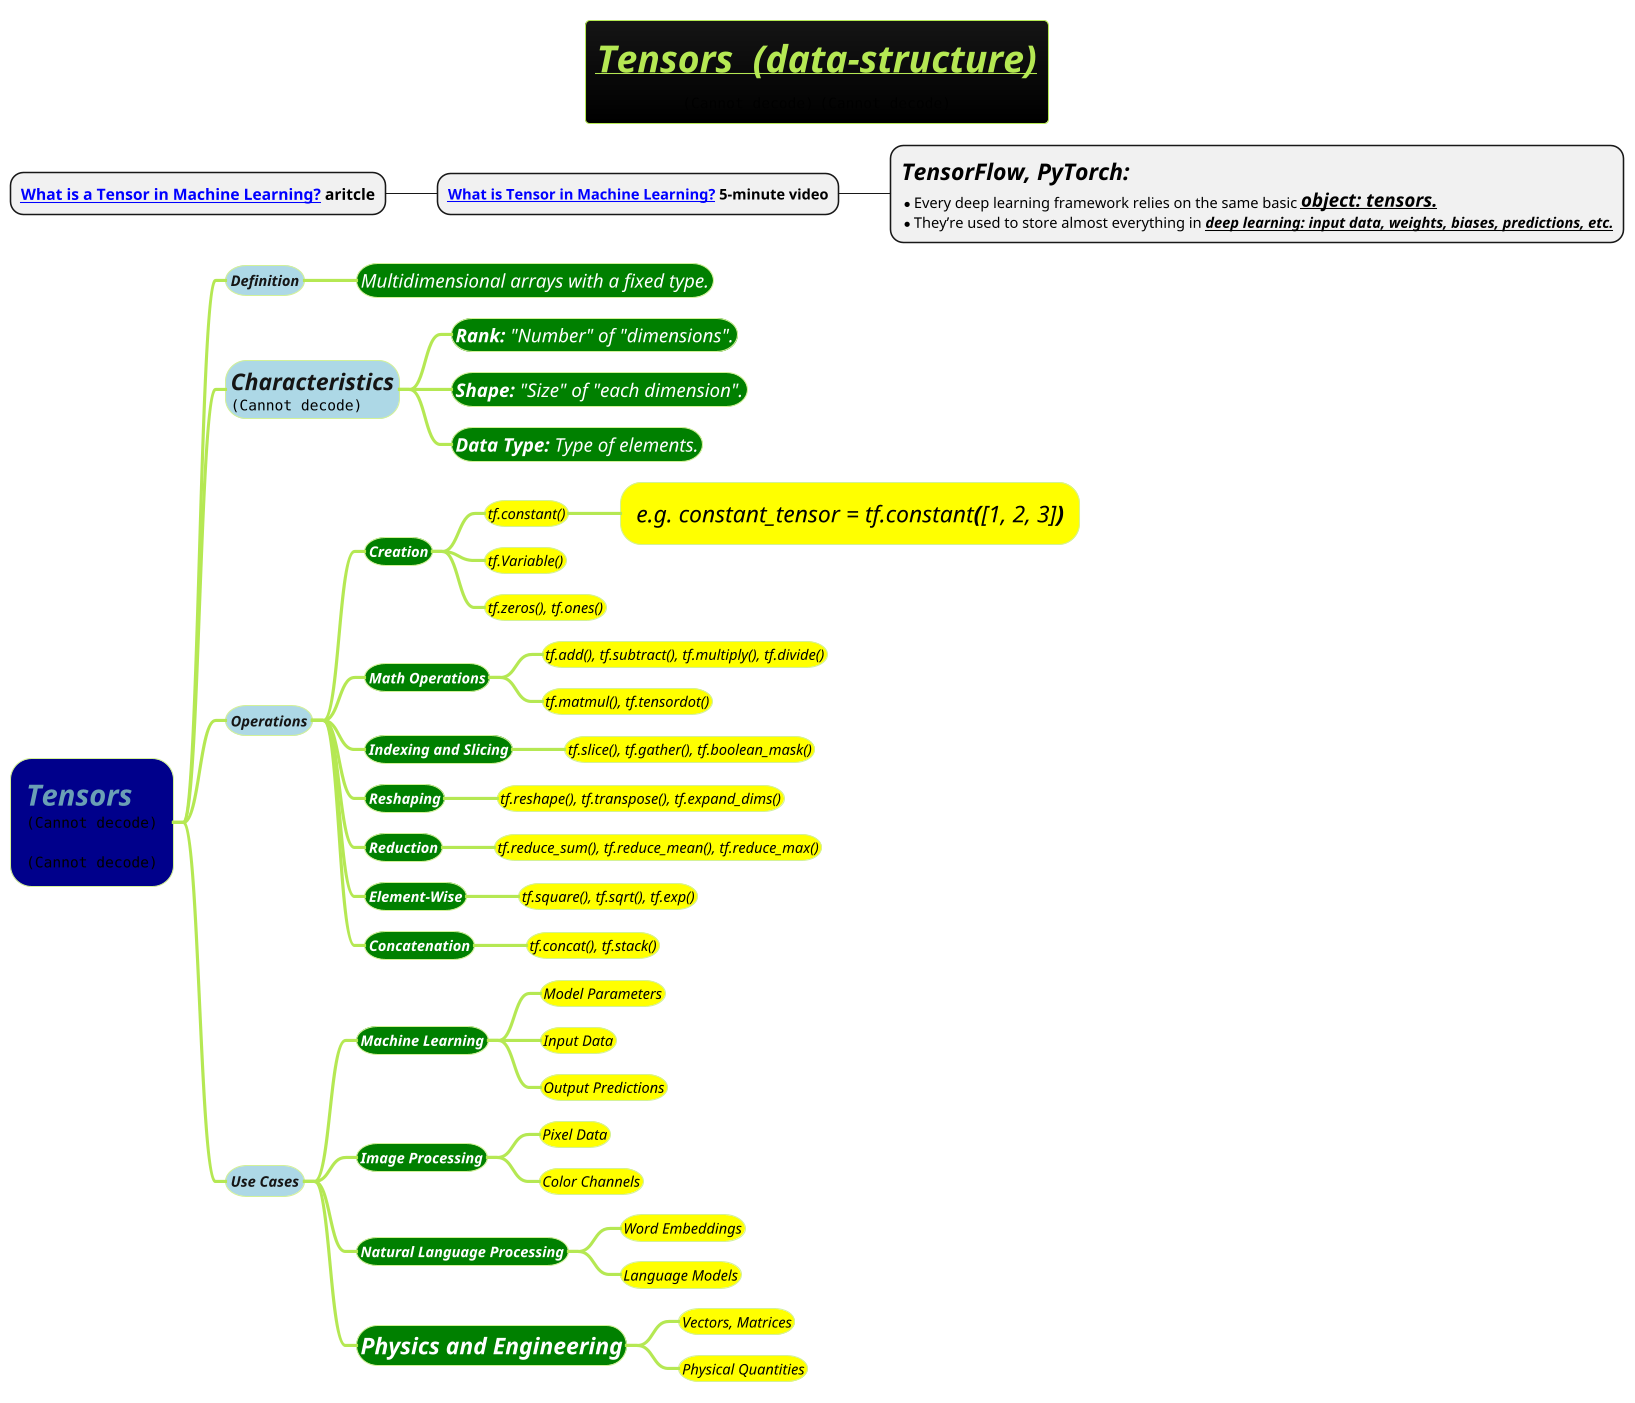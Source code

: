 @startmindmap
title =<i><b><u>Tensors  (data-structure)\n<img:images/img_3.png> <img:images/img_2.png>

* <size:15><b>[[https://towardsdatascience.com/what-is-a-tensor-in-deep-learning-6dedd95d6507 What is a Tensor in Machine Learning?]] aritcle
** <b>[[https://www.youtube.com/watch?app=desktop&v=tIqoI4jGE-w&ab_channel=MinsukHeo%ED%97%88%EB%AF%BC%EC%84%9D What is Tensor in Machine Learning?]] 5-minute video
***:=<i>TensorFlow, PyTorch:
* Every deep learning framework relies on the same basic <size:18><u><i><b>object: tensors.
* They’re used to store almost everything in <size:14><u><i><b>deep learning: input data, weights, biases, predictions, etc.;
!theme hacker

*[#darkblue] <size:28><i>Tensors\n<img:images/img_5.png>\n\n<img:images/img_1.png>
**[#lightblue] <i><size:14>Definition
***[#green] <color #white><i><size:18>Multidimensional arrays with a fixed type.
**[#lightblue] <i><size:22>Characteristics\n<img:images/img_4.png>
***[#green] <color #white><i><size:18>**Rank:** "Number" of "dimensions".
***[#green] <color #white><i><size:18>**Shape:** "Size" of "each dimension".
***[#green] <color #white><i><size:18>**Data Type:** Type of elements.
**[#lightblue] <i><size:14>Operations
***[#green] <color #white><b><i><size:14>Creation
****[#yellow] <color #black><i><size:14>tf.constant()
*****[#yellow] <color #black><i><size:22>e.g. constant_tensor = tf.constant**(**[1, 2, 3]**)**
****[#yellow] <color #black><i><size:14>tf.Variable()
****[#yellow] <color #black><i><size:14>tf.zeros(), tf.ones()
***[#green] <color #white><b><i><size:14>Math Operations
****[#yellow] <color #black><i><size:14>tf.add(), tf.subtract(), tf.multiply(), tf.divide()
****[#yellow] <color #black><i><size:14>tf.matmul(), tf.tensordot()
***[#green] <color #white><b><i><size:14>Indexing and Slicing
****[#yellow] <color #black><i><size:14>tf.slice(), tf.gather(), tf.boolean_mask()
***[#green] <color #white><b><i><size:14>Reshaping
****[#yellow] <color #black><i><size:14>tf.reshape(), tf.transpose(), tf.expand_dims()
***[#green] <color #white><b><i><size:14>Reduction
****[#yellow] <color #black><i><size:14>tf.reduce_sum(), tf.reduce_mean(), tf.reduce_max()
***[#green] <color #white><b><i><size:14>Element-Wise
****[#yellow] <color #black><i><size:14>tf.square(), tf.sqrt(), tf.exp()
***[#green] <color #white><b><i><size:14>Concatenation
****[#yellow] <color #black><i><size:14>tf.concat(), tf.stack()
**[#lightblue] <i><size:14>Use Cases
***[#green] <color #white><b><i><size:14>Machine Learning
****[#yellow] <color #black><i><size:14>Model Parameters
****[#yellow] <color #black><i><size:14>Input Data
****[#yellow] <color #black><i><size:14>Output Predictions
***[#green] <color #white><b><i><size:14>Image Processing
****[#yellow] <color #black><i><size:14>Pixel Data
****[#yellow] <color #black><i><size:14>Color Channels
***[#green] <color #white><b><i><size:14>Natural Language Processing
****[#yellow] <color #black><i><size:14>Word Embeddings
****[#yellow] <color #black><i><size:14>Language Models
***[#green] <color #white><b><i><size:22>Physics and Engineering
****[#yellow] <color #black><i><size:14>Vectors, Matrices
****[#yellow] <color #black><i><size:14>Physical Quantities
@endmindmap
